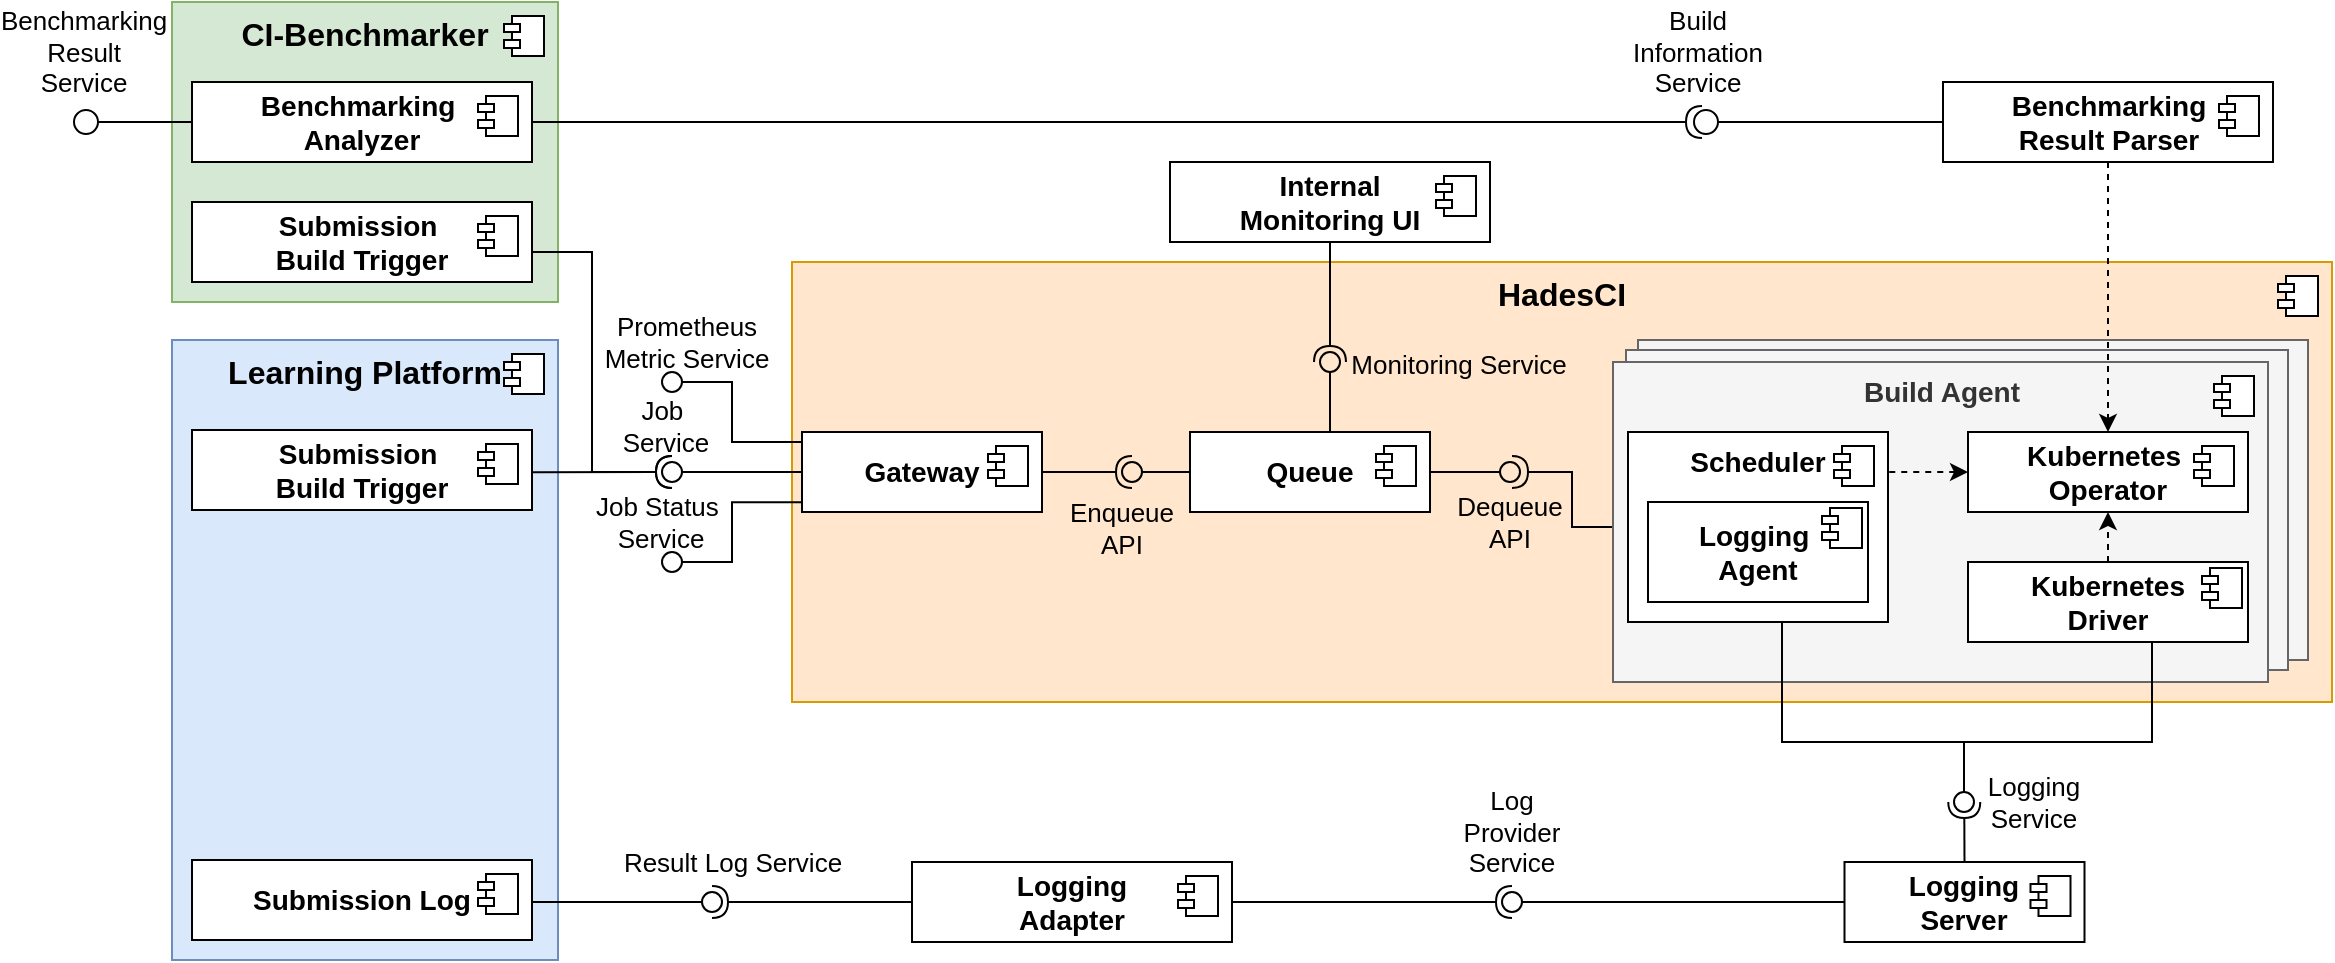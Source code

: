 <mxfile version="28.0.6">
  <diagram name="Page-1" id="5sfzbW5WqYGifv3yi1Ta">
    <mxGraphModel dx="1880" dy="687" grid="1" gridSize="10" guides="1" tooltips="1" connect="1" arrows="1" fold="1" page="1" pageScale="1" pageWidth="850" pageHeight="1100" math="0" shadow="0">
      <root>
        <mxCell id="0" />
        <mxCell id="1" parent="0" />
        <mxCell id="W1F6Wx6nJNxRu4szKEuM-1" value="&lt;div&gt;&lt;b&gt;HadesCI&lt;/b&gt;&lt;/div&gt;" style="html=1;dropTarget=0;whiteSpace=wrap;verticalAlign=top;fillColor=#ffe6cc;strokeColor=#d79b00;fontSize=16;" parent="1" vertex="1">
          <mxGeometry x="150" y="210" width="770" height="220" as="geometry" />
        </mxCell>
        <mxCell id="W1F6Wx6nJNxRu4szKEuM-2" value="" style="shape=module;jettyWidth=8;jettyHeight=4;" parent="W1F6Wx6nJNxRu4szKEuM-1" vertex="1">
          <mxGeometry x="1" width="20" height="20" relative="1" as="geometry">
            <mxPoint x="-27" y="7" as="offset" />
          </mxGeometry>
        </mxCell>
        <mxCell id="W1F6Wx6nJNxRu4szKEuM-66" value="" style="html=1;dropTarget=0;whiteSpace=wrap;horizontal=1;verticalAlign=top;fillColor=#f5f5f5;fontColor=#333333;strokeColor=#666666;" parent="1" vertex="1">
          <mxGeometry x="573" y="249" width="335" height="160" as="geometry" />
        </mxCell>
        <mxCell id="W1F6Wx6nJNxRu4szKEuM-64" value="" style="html=1;dropTarget=0;whiteSpace=wrap;horizontal=1;verticalAlign=top;fillColor=#f5f5f5;fontColor=#333333;strokeColor=#666666;" parent="1" vertex="1">
          <mxGeometry x="567" y="254" width="331" height="160" as="geometry" />
        </mxCell>
        <mxCell id="W1F6Wx6nJNxRu4szKEuM-3" value="&lt;div&gt;&lt;b&gt;Learning Platform&lt;/b&gt;&lt;/div&gt;" style="html=1;dropTarget=0;whiteSpace=wrap;verticalAlign=top;fillColor=#dae8fc;strokeColor=#6c8ebf;fontSize=16;" parent="1" vertex="1">
          <mxGeometry x="-160" y="249" width="193" height="310" as="geometry" />
        </mxCell>
        <mxCell id="W1F6Wx6nJNxRu4szKEuM-4" value="" style="shape=module;jettyWidth=8;jettyHeight=4;" parent="W1F6Wx6nJNxRu4szKEuM-3" vertex="1">
          <mxGeometry x="1" width="20" height="20" relative="1" as="geometry">
            <mxPoint x="-27" y="7" as="offset" />
          </mxGeometry>
        </mxCell>
        <mxCell id="W1F6Wx6nJNxRu4szKEuM-5" value="" style="rounded=0;orthogonalLoop=1;jettySize=auto;html=1;endArrow=oval;endFill=0;sketch=0;sourcePerimeterSpacing=0;targetPerimeterSpacing=0;endSize=10;edgeStyle=orthogonalEdgeStyle;" parent="1" source="W1F6Wx6nJNxRu4szKEuM-13" edge="1">
          <mxGeometry relative="1" as="geometry">
            <mxPoint x="80" y="325" as="sourcePoint" />
            <mxPoint x="90" y="270" as="targetPoint" />
            <Array as="points">
              <mxPoint x="120" y="300" />
              <mxPoint x="120" y="270" />
            </Array>
          </mxGeometry>
        </mxCell>
        <mxCell id="W1F6Wx6nJNxRu4szKEuM-6" value="Prometheus&lt;div&gt;Metric Service&lt;/div&gt;" style="edgeLabel;html=1;align=center;verticalAlign=middle;resizable=0;points=[];labelBackgroundColor=none;fontSize=13;" parent="W1F6Wx6nJNxRu4szKEuM-5" vertex="1" connectable="0">
          <mxGeometry x="0.967" y="-3" relative="1" as="geometry">
            <mxPoint x="5" y="-17" as="offset" />
          </mxGeometry>
        </mxCell>
        <mxCell id="W1F6Wx6nJNxRu4szKEuM-7" value="" style="rounded=0;orthogonalLoop=1;jettySize=auto;html=1;endArrow=oval;endFill=0;sketch=0;sourcePerimeterSpacing=0;targetPerimeterSpacing=0;endSize=10;edgeStyle=orthogonalEdgeStyle;exitX=-0.002;exitY=0.877;exitDx=0;exitDy=0;exitPerimeter=0;" parent="1" source="W1F6Wx6nJNxRu4szKEuM-13" edge="1">
          <mxGeometry relative="1" as="geometry">
            <mxPoint x="70" y="320" as="sourcePoint" />
            <mxPoint x="90" y="360" as="targetPoint" />
            <Array as="points">
              <mxPoint x="120" y="330" />
              <mxPoint x="120" y="360" />
            </Array>
          </mxGeometry>
        </mxCell>
        <mxCell id="W1F6Wx6nJNxRu4szKEuM-8" value="Job Status&amp;nbsp;&lt;div&gt;&lt;span style=&quot;background-color: transparent; color: light-dark(rgb(0, 0, 0), rgb(255, 255, 255));&quot;&gt;Service&lt;/span&gt;&lt;/div&gt;" style="edgeLabel;html=1;align=center;verticalAlign=middle;resizable=0;points=[];labelBackgroundColor=none;fontSize=13;" parent="W1F6Wx6nJNxRu4szKEuM-7" vertex="1" connectable="0">
          <mxGeometry x="0.967" y="-3" relative="1" as="geometry">
            <mxPoint x="-8" y="-17" as="offset" />
          </mxGeometry>
        </mxCell>
        <mxCell id="W1F6Wx6nJNxRu4szKEuM-9" value="&lt;b style=&quot;background-color: initial;&quot;&gt;Logging&lt;/b&gt;&lt;div&gt;&lt;b style=&quot;background-color: initial;&quot;&gt;Adapter&lt;/b&gt;&lt;/div&gt;" style="html=1;dropTarget=0;whiteSpace=wrap;fontSize=14;" parent="1" vertex="1">
          <mxGeometry x="210" y="510" width="160" height="40" as="geometry" />
        </mxCell>
        <mxCell id="W1F6Wx6nJNxRu4szKEuM-10" value="" style="shape=module;jettyWidth=8;jettyHeight=4;" parent="W1F6Wx6nJNxRu4szKEuM-9" vertex="1">
          <mxGeometry x="1" width="20" height="20" relative="1" as="geometry">
            <mxPoint x="-27" y="7" as="offset" />
          </mxGeometry>
        </mxCell>
        <mxCell id="W1F6Wx6nJNxRu4szKEuM-11" value="&lt;b&gt;Build Agent&lt;/b&gt;" style="html=1;dropTarget=0;whiteSpace=wrap;horizontal=1;verticalAlign=top;fillColor=#f5f5f5;fontColor=#333333;strokeColor=#666666;fontSize=14;" parent="1" vertex="1">
          <mxGeometry x="560.5" y="260" width="327.5" height="160" as="geometry" />
        </mxCell>
        <mxCell id="W1F6Wx6nJNxRu4szKEuM-12" value="" style="shape=module;jettyWidth=8;jettyHeight=4;" parent="W1F6Wx6nJNxRu4szKEuM-11" vertex="1">
          <mxGeometry x="1" width="20" height="20" relative="1" as="geometry">
            <mxPoint x="-27" y="7" as="offset" />
          </mxGeometry>
        </mxCell>
        <mxCell id="W1F6Wx6nJNxRu4szKEuM-13" value="&lt;div&gt;&lt;b&gt;Gateway&lt;/b&gt;&lt;/div&gt;" style="html=1;dropTarget=0;whiteSpace=wrap;fontSize=14;" parent="1" vertex="1">
          <mxGeometry x="155" y="295" width="120" height="40" as="geometry" />
        </mxCell>
        <mxCell id="W1F6Wx6nJNxRu4szKEuM-14" value="" style="shape=module;jettyWidth=8;jettyHeight=4;" parent="W1F6Wx6nJNxRu4szKEuM-13" vertex="1">
          <mxGeometry x="1" width="20" height="20" relative="1" as="geometry">
            <mxPoint x="-27" y="7" as="offset" />
          </mxGeometry>
        </mxCell>
        <mxCell id="W1F6Wx6nJNxRu4szKEuM-15" value="&lt;b&gt;Queue&lt;/b&gt;" style="html=1;dropTarget=0;whiteSpace=wrap;fontSize=14;" parent="1" vertex="1">
          <mxGeometry x="349" y="295" width="120" height="40" as="geometry" />
        </mxCell>
        <mxCell id="W1F6Wx6nJNxRu4szKEuM-16" value="" style="shape=module;jettyWidth=8;jettyHeight=4;" parent="W1F6Wx6nJNxRu4szKEuM-15" vertex="1">
          <mxGeometry x="1" width="20" height="20" relative="1" as="geometry">
            <mxPoint x="-27" y="7" as="offset" />
          </mxGeometry>
        </mxCell>
        <mxCell id="W1F6Wx6nJNxRu4szKEuM-17" value="&lt;b&gt;Scheduler&lt;/b&gt;" style="html=1;dropTarget=0;whiteSpace=wrap;verticalAlign=top;fontSize=14;" parent="1" vertex="1">
          <mxGeometry x="568" y="295" width="130" height="95" as="geometry" />
        </mxCell>
        <mxCell id="W1F6Wx6nJNxRu4szKEuM-18" value="" style="shape=module;jettyWidth=8;jettyHeight=4;" parent="W1F6Wx6nJNxRu4szKEuM-17" vertex="1">
          <mxGeometry x="1" width="20" height="20" relative="1" as="geometry">
            <mxPoint x="-27" y="7" as="offset" />
          </mxGeometry>
        </mxCell>
        <mxCell id="W1F6Wx6nJNxRu4szKEuM-19" value="&lt;b&gt;Kubernetes&amp;nbsp;&lt;/b&gt;&lt;div&gt;&lt;b&gt;Operator&lt;/b&gt;&lt;/div&gt;" style="html=1;dropTarget=0;whiteSpace=wrap;fontSize=14;" parent="1" vertex="1">
          <mxGeometry x="738" y="295" width="140" height="40" as="geometry" />
        </mxCell>
        <mxCell id="W1F6Wx6nJNxRu4szKEuM-20" value="" style="shape=module;jettyWidth=8;jettyHeight=4;" parent="W1F6Wx6nJNxRu4szKEuM-19" vertex="1">
          <mxGeometry x="1" width="20" height="20" relative="1" as="geometry">
            <mxPoint x="-27" y="7" as="offset" />
          </mxGeometry>
        </mxCell>
        <mxCell id="W1F6Wx6nJNxRu4szKEuM-21" value="" style="rounded=0;orthogonalLoop=1;jettySize=auto;html=1;endArrow=halfCircle;endFill=0;endSize=6;strokeWidth=1;sketch=0;exitX=1;exitY=0.5;exitDx=0;exitDy=0;edgeStyle=orthogonalEdgeStyle;" parent="1" source="W1F6Wx6nJNxRu4szKEuM-13" edge="1">
          <mxGeometry relative="1" as="geometry">
            <mxPoint x="430" y="430" as="sourcePoint" />
            <mxPoint x="320" y="315" as="targetPoint" />
          </mxGeometry>
        </mxCell>
        <mxCell id="W1F6Wx6nJNxRu4szKEuM-22" value="" style="rounded=0;orthogonalLoop=1;jettySize=auto;html=1;endArrow=oval;endFill=0;sketch=0;sourcePerimeterSpacing=0;targetPerimeterSpacing=0;endSize=10;exitX=0;exitY=0.5;exitDx=0;exitDy=0;edgeStyle=orthogonalEdgeStyle;" parent="1" source="W1F6Wx6nJNxRu4szKEuM-15" edge="1">
          <mxGeometry relative="1" as="geometry">
            <mxPoint x="260" y="365" as="sourcePoint" />
            <mxPoint x="320" y="315" as="targetPoint" />
          </mxGeometry>
        </mxCell>
        <mxCell id="W1F6Wx6nJNxRu4szKEuM-23" value="" style="ellipse;whiteSpace=wrap;html=1;align=center;aspect=fixed;fillColor=none;strokeColor=none;resizable=0;perimeter=centerPerimeter;rotatable=0;allowArrows=0;points=[];outlineConnect=1;" parent="1" vertex="1">
          <mxGeometry x="275" y="360" width="10" height="10" as="geometry" />
        </mxCell>
        <mxCell id="W1F6Wx6nJNxRu4szKEuM-24" value="" style="rounded=0;orthogonalLoop=1;jettySize=auto;html=1;endArrow=halfCircle;endFill=0;endSize=6;strokeWidth=1;sketch=0;exitX=0;exitY=0.5;exitDx=0;exitDy=0;edgeStyle=orthogonalEdgeStyle;" parent="1" edge="1">
          <mxGeometry relative="1" as="geometry">
            <mxPoint x="560" y="342.5" as="sourcePoint" />
            <mxPoint x="510" y="315" as="targetPoint" />
            <Array as="points">
              <mxPoint x="540" y="343" />
              <mxPoint x="540" y="315" />
            </Array>
          </mxGeometry>
        </mxCell>
        <mxCell id="W1F6Wx6nJNxRu4szKEuM-25" value="" style="rounded=0;orthogonalLoop=1;jettySize=auto;html=1;endArrow=oval;endFill=0;sketch=0;sourcePerimeterSpacing=0;targetPerimeterSpacing=0;endSize=10;exitX=1;exitY=0.5;exitDx=0;exitDy=0;edgeStyle=orthogonalEdgeStyle;" parent="1" source="W1F6Wx6nJNxRu4szKEuM-15" target="W1F6Wx6nJNxRu4szKEuM-26" edge="1">
          <mxGeometry relative="1" as="geometry">
            <mxPoint x="490" y="315" as="sourcePoint" />
          </mxGeometry>
        </mxCell>
        <mxCell id="W1F6Wx6nJNxRu4szKEuM-26" value="" style="ellipse;whiteSpace=wrap;html=1;align=center;aspect=fixed;fillColor=none;strokeColor=none;resizable=0;perimeter=centerPerimeter;rotatable=0;allowArrows=0;points=[];outlineConnect=1;" parent="1" vertex="1">
          <mxGeometry x="504" y="310" width="10" height="10" as="geometry" />
        </mxCell>
        <mxCell id="W1F6Wx6nJNxRu4szKEuM-27" value="" style="endArrow=none;dashed=1;endFill=0;endSize=12;html=1;rounded=0;exitX=0;exitY=0.5;exitDx=0;exitDy=0;edgeStyle=orthogonalEdgeStyle;startArrow=classic;startFill=1;" parent="1" source="W1F6Wx6nJNxRu4szKEuM-19" target="W1F6Wx6nJNxRu4szKEuM-17" edge="1">
          <mxGeometry width="160" relative="1" as="geometry">
            <mxPoint x="638" y="330" as="sourcePoint" />
            <mxPoint x="478" y="330" as="targetPoint" />
            <Array as="points">
              <mxPoint x="708" y="315" />
              <mxPoint x="708" y="315" />
            </Array>
          </mxGeometry>
        </mxCell>
        <mxCell id="W1F6Wx6nJNxRu4szKEuM-28" value="Enqueue API" style="text;html=1;align=center;verticalAlign=middle;whiteSpace=wrap;rounded=0;fontSize=13;" parent="1" vertex="1">
          <mxGeometry x="285" y="327.5" width="60" height="30" as="geometry" />
        </mxCell>
        <mxCell id="W1F6Wx6nJNxRu4szKEuM-29" value="Dequeue API" style="text;html=1;align=center;verticalAlign=middle;whiteSpace=wrap;rounded=0;fontSize=13;" parent="1" vertex="1">
          <mxGeometry x="479" y="325" width="60" height="30" as="geometry" />
        </mxCell>
        <mxCell id="W1F6Wx6nJNxRu4szKEuM-30" value="" style="rounded=0;orthogonalLoop=1;jettySize=auto;html=1;endArrow=oval;endFill=0;sketch=0;sourcePerimeterSpacing=0;targetPerimeterSpacing=0;endSize=10;edgeStyle=orthogonalEdgeStyle;" parent="1" source="W1F6Wx6nJNxRu4szKEuM-13" edge="1">
          <mxGeometry relative="1" as="geometry">
            <mxPoint x="470" y="395" as="sourcePoint" />
            <mxPoint x="90" y="315" as="targetPoint" />
            <Array as="points" />
          </mxGeometry>
        </mxCell>
        <mxCell id="W1F6Wx6nJNxRu4szKEuM-31" value="" style="ellipse;whiteSpace=wrap;html=1;align=center;aspect=fixed;fillColor=none;strokeColor=none;resizable=0;perimeter=centerPerimeter;rotatable=0;allowArrows=0;points=[];outlineConnect=1;" parent="1" vertex="1">
          <mxGeometry x="485" y="390" width="10" height="10" as="geometry" />
        </mxCell>
        <mxCell id="W1F6Wx6nJNxRu4szKEuM-32" value="Job&amp;nbsp;&lt;div&gt;Service&lt;/div&gt;" style="text;html=1;align=center;verticalAlign=middle;whiteSpace=wrap;rounded=0;fontSize=13;" parent="1" vertex="1">
          <mxGeometry x="52" y="285" width="70" height="14" as="geometry" />
        </mxCell>
        <mxCell id="W1F6Wx6nJNxRu4szKEuM-33" value="&lt;div&gt;&lt;b style=&quot;background-color: initial;&quot;&gt;Logging&lt;/b&gt;&lt;/div&gt;&lt;div&gt;&lt;b style=&quot;background-color: initial;&quot;&gt;Server&lt;/b&gt;&lt;/div&gt;" style="html=1;dropTarget=0;whiteSpace=wrap;fontSize=14;" parent="1" vertex="1">
          <mxGeometry x="676.25" y="510" width="120" height="40" as="geometry" />
        </mxCell>
        <mxCell id="W1F6Wx6nJNxRu4szKEuM-34" value="" style="shape=module;jettyWidth=8;jettyHeight=4;" parent="W1F6Wx6nJNxRu4szKEuM-33" vertex="1">
          <mxGeometry x="1" width="20" height="20" relative="1" as="geometry">
            <mxPoint x="-27" y="7" as="offset" />
          </mxGeometry>
        </mxCell>
        <mxCell id="W1F6Wx6nJNxRu4szKEuM-35" style="edgeStyle=orthogonalEdgeStyle;rounded=0;orthogonalLoop=1;jettySize=auto;html=1;dashed=1;" parent="1" source="W1F6Wx6nJNxRu4szKEuM-36" target="W1F6Wx6nJNxRu4szKEuM-19" edge="1">
          <mxGeometry relative="1" as="geometry">
            <Array as="points">
              <mxPoint x="838" y="380" />
            </Array>
          </mxGeometry>
        </mxCell>
        <mxCell id="W1F6Wx6nJNxRu4szKEuM-36" value="&lt;div&gt;&lt;b&gt;Kubernetes&lt;/b&gt;&lt;/div&gt;&lt;div&gt;&lt;b style=&quot;background-color: transparent; color: light-dark(rgb(0, 0, 0), rgb(255, 255, 255));&quot;&gt;Driver&lt;/b&gt;&lt;/div&gt;" style="html=1;dropTarget=0;whiteSpace=wrap;fontSize=14;" parent="1" vertex="1">
          <mxGeometry x="738" y="360" width="140" height="40" as="geometry" />
        </mxCell>
        <mxCell id="W1F6Wx6nJNxRu4szKEuM-37" value="" style="shape=module;jettyWidth=8;jettyHeight=4;" parent="W1F6Wx6nJNxRu4szKEuM-36" vertex="1">
          <mxGeometry x="1" width="20" height="20" relative="1" as="geometry">
            <mxPoint x="-23" y="3" as="offset" />
          </mxGeometry>
        </mxCell>
        <mxCell id="W1F6Wx6nJNxRu4szKEuM-41" value="" style="ellipse;whiteSpace=wrap;html=1;align=center;aspect=fixed;fillColor=none;strokeColor=none;resizable=0;perimeter=centerPerimeter;rotatable=0;allowArrows=0;points=[];outlineConnect=1;" parent="1" vertex="1">
          <mxGeometry x="750" y="470" width="10" height="10" as="geometry" />
        </mxCell>
        <mxCell id="W1F6Wx6nJNxRu4szKEuM-42" value="&lt;b&gt;Internal&lt;/b&gt;&lt;div&gt;&lt;b&gt;Monitoring UI&lt;/b&gt;&lt;/div&gt;" style="html=1;dropTarget=0;whiteSpace=wrap;fontSize=14;" parent="1" vertex="1">
          <mxGeometry x="339" y="160" width="160" height="40" as="geometry" />
        </mxCell>
        <mxCell id="W1F6Wx6nJNxRu4szKEuM-43" value="" style="shape=module;jettyWidth=8;jettyHeight=4;" parent="W1F6Wx6nJNxRu4szKEuM-42" vertex="1">
          <mxGeometry x="1" width="20" height="20" relative="1" as="geometry">
            <mxPoint x="-27" y="7" as="offset" />
          </mxGeometry>
        </mxCell>
        <mxCell id="W1F6Wx6nJNxRu4szKEuM-44" value="" style="rounded=0;orthogonalLoop=1;jettySize=auto;html=1;endArrow=halfCircle;endFill=0;endSize=6;strokeWidth=1;sketch=0;edgeStyle=orthogonalEdgeStyle;" parent="1" edge="1">
          <mxGeometry relative="1" as="geometry">
            <mxPoint x="419" y="200" as="sourcePoint" />
            <mxPoint x="419" y="260" as="targetPoint" />
          </mxGeometry>
        </mxCell>
        <mxCell id="W1F6Wx6nJNxRu4szKEuM-45" value="" style="rounded=0;orthogonalLoop=1;jettySize=auto;html=1;endArrow=oval;endFill=0;sketch=0;sourcePerimeterSpacing=0;targetPerimeterSpacing=0;endSize=10;edgeStyle=orthogonalEdgeStyle;fontStyle=4" parent="1" edge="1">
          <mxGeometry relative="1" as="geometry">
            <mxPoint x="408" y="295" as="sourcePoint" />
            <mxPoint x="419" y="260" as="targetPoint" />
          </mxGeometry>
        </mxCell>
        <mxCell id="W1F6Wx6nJNxRu4szKEuM-46" value="Monitoring Service" style="edgeLabel;html=1;align=center;verticalAlign=middle;resizable=0;points=[];labelBackgroundColor=none;fontSize=13;" parent="W1F6Wx6nJNxRu4szKEuM-45" vertex="1" connectable="0">
          <mxGeometry x="0.627" relative="1" as="geometry">
            <mxPoint x="64" y="-8" as="offset" />
          </mxGeometry>
        </mxCell>
        <mxCell id="W1F6Wx6nJNxRu4szKEuM-47" value="" style="rounded=0;orthogonalLoop=1;jettySize=auto;html=1;endArrow=halfCircle;endFill=0;endSize=6;strokeWidth=1;sketch=0;exitX=1;exitY=0.5;exitDx=0;exitDy=0;edgeStyle=orthogonalEdgeStyle;" parent="1" source="W1F6Wx6nJNxRu4szKEuM-9" edge="1">
          <mxGeometry relative="1" as="geometry">
            <mxPoint x="440" y="530" as="sourcePoint" />
            <mxPoint x="510" y="530" as="targetPoint" />
          </mxGeometry>
        </mxCell>
        <mxCell id="W1F6Wx6nJNxRu4szKEuM-48" value="" style="rounded=0;orthogonalLoop=1;jettySize=auto;html=1;endArrow=oval;endFill=0;sketch=0;sourcePerimeterSpacing=0;targetPerimeterSpacing=0;endSize=10;edgeStyle=orthogonalEdgeStyle;" parent="1" source="W1F6Wx6nJNxRu4szKEuM-33" edge="1">
          <mxGeometry relative="1" as="geometry">
            <mxPoint x="560" y="530" as="sourcePoint" />
            <mxPoint x="510" y="530" as="targetPoint" />
          </mxGeometry>
        </mxCell>
        <mxCell id="W1F6Wx6nJNxRu4szKEuM-50" value="Log Provider Service" style="text;html=1;align=center;verticalAlign=middle;whiteSpace=wrap;rounded=0;fontSize=13;" parent="1" vertex="1">
          <mxGeometry x="480" y="480" width="60" height="30" as="geometry" />
        </mxCell>
        <mxCell id="W1F6Wx6nJNxRu4szKEuM-51" value="&lt;div&gt;&lt;b&gt;Submission Log&lt;/b&gt;&lt;/div&gt;" style="html=1;dropTarget=0;whiteSpace=wrap;fontSize=14;" parent="1" vertex="1">
          <mxGeometry x="-150" y="509" width="170" height="40" as="geometry" />
        </mxCell>
        <mxCell id="W1F6Wx6nJNxRu4szKEuM-52" value="" style="shape=module;jettyWidth=8;jettyHeight=4;" parent="W1F6Wx6nJNxRu4szKEuM-51" vertex="1">
          <mxGeometry x="1" width="20" height="20" relative="1" as="geometry">
            <mxPoint x="-27" y="7" as="offset" />
          </mxGeometry>
        </mxCell>
        <mxCell id="W1F6Wx6nJNxRu4szKEuM-54" value="" style="rounded=0;orthogonalLoop=1;jettySize=auto;html=1;endArrow=halfCircle;endFill=0;endSize=6;strokeWidth=1;sketch=0;edgeStyle=orthogonalEdgeStyle;" parent="1" source="W1F6Wx6nJNxRu4szKEuM-9" edge="1">
          <mxGeometry relative="1" as="geometry">
            <mxPoint x="-105" y="440" as="sourcePoint" />
            <mxPoint x="110" y="530" as="targetPoint" />
          </mxGeometry>
        </mxCell>
        <mxCell id="W1F6Wx6nJNxRu4szKEuM-55" value="" style="rounded=0;orthogonalLoop=1;jettySize=auto;html=1;endArrow=oval;endFill=0;sketch=0;sourcePerimeterSpacing=0;targetPerimeterSpacing=0;endSize=10;edgeStyle=orthogonalEdgeStyle;" parent="1" source="W1F6Wx6nJNxRu4szKEuM-51" target="W1F6Wx6nJNxRu4szKEuM-57" edge="1">
          <mxGeometry relative="1" as="geometry">
            <mxPoint x="-105" y="550" as="sourcePoint" />
            <Array as="points">
              <mxPoint x="-85" y="530" />
            </Array>
          </mxGeometry>
        </mxCell>
        <mxCell id="W1F6Wx6nJNxRu4szKEuM-56" value="Result Log Service" style="edgeLabel;html=1;align=center;verticalAlign=middle;resizable=0;points=[];labelBackgroundColor=none;fontSize=13;" parent="W1F6Wx6nJNxRu4szKEuM-55" vertex="1" connectable="0">
          <mxGeometry x="0.625" y="1" relative="1" as="geometry">
            <mxPoint x="27" y="-19" as="offset" />
          </mxGeometry>
        </mxCell>
        <mxCell id="W1F6Wx6nJNxRu4szKEuM-57" value="" style="ellipse;whiteSpace=wrap;html=1;align=center;aspect=fixed;fillColor=none;strokeColor=none;resizable=0;perimeter=centerPerimeter;rotatable=0;allowArrows=0;points=[];outlineConnect=1;" parent="1" vertex="1">
          <mxGeometry x="105" y="525" width="10" height="10" as="geometry" />
        </mxCell>
        <mxCell id="W1F6Wx6nJNxRu4szKEuM-58" value="&lt;b&gt;Submission&amp;nbsp;&lt;/b&gt;&lt;div&gt;&lt;b&gt;Build Trigger&lt;/b&gt;&lt;/div&gt;" style="html=1;dropTarget=0;whiteSpace=wrap;fontSize=14;" parent="1" vertex="1">
          <mxGeometry x="-150" y="294" width="170" height="40" as="geometry" />
        </mxCell>
        <mxCell id="W1F6Wx6nJNxRu4szKEuM-59" value="" style="shape=module;jettyWidth=8;jettyHeight=4;" parent="W1F6Wx6nJNxRu4szKEuM-58" vertex="1">
          <mxGeometry x="1" width="20" height="20" relative="1" as="geometry">
            <mxPoint x="-27" y="7" as="offset" />
          </mxGeometry>
        </mxCell>
        <mxCell id="W1F6Wx6nJNxRu4szKEuM-60" value="" style="rounded=0;orthogonalLoop=1;jettySize=auto;html=1;endArrow=halfCircle;endFill=0;endSize=6;strokeWidth=1;sketch=0;edgeStyle=orthogonalEdgeStyle;exitX=1;exitY=0.529;exitDx=0;exitDy=0;exitPerimeter=0;" parent="1" source="W1F6Wx6nJNxRu4szKEuM-58" edge="1">
          <mxGeometry relative="1" as="geometry">
            <mxPoint x="-150" y="315.032" as="sourcePoint" />
            <Array as="points">
              <mxPoint x="20" y="315" />
            </Array>
            <mxPoint x="90" y="315" as="targetPoint" />
          </mxGeometry>
        </mxCell>
        <mxCell id="W1F6Wx6nJNxRu4szKEuM-61" value="&lt;b&gt;Logging&amp;nbsp;&lt;/b&gt;&lt;div&gt;&lt;div&gt;&lt;b&gt;Agent&lt;/b&gt;&lt;/div&gt;&lt;/div&gt;" style="html=1;dropTarget=0;whiteSpace=wrap;fontSize=14;" parent="1" vertex="1">
          <mxGeometry x="578" y="330" width="110" height="50" as="geometry" />
        </mxCell>
        <mxCell id="W1F6Wx6nJNxRu4szKEuM-62" value="" style="shape=module;jettyWidth=8;jettyHeight=4;" parent="W1F6Wx6nJNxRu4szKEuM-61" vertex="1">
          <mxGeometry x="1" width="20" height="20" relative="1" as="geometry">
            <mxPoint x="-23" y="3" as="offset" />
          </mxGeometry>
        </mxCell>
        <mxCell id="TGGplu-Eh7ez0T3sZZmc-1" value="" style="rounded=0;orthogonalLoop=1;jettySize=auto;html=1;endArrow=halfCircle;endFill=0;endSize=6;strokeWidth=1;sketch=0;exitX=0.5;exitY=0;exitDx=0;exitDy=0;edgeStyle=orthogonalEdgeStyle;" parent="1" source="W1F6Wx6nJNxRu4szKEuM-33" edge="1">
          <mxGeometry relative="1" as="geometry">
            <mxPoint x="732.38" y="510" as="sourcePoint" />
            <mxPoint x="736.13" y="480" as="targetPoint" />
            <Array as="points">
              <mxPoint x="736" y="510" />
            </Array>
          </mxGeometry>
        </mxCell>
        <mxCell id="TGGplu-Eh7ez0T3sZZmc-2" value="" style="rounded=0;orthogonalLoop=1;jettySize=auto;html=1;endArrow=oval;endFill=0;sketch=0;sourcePerimeterSpacing=0;targetPerimeterSpacing=0;endSize=10;edgeStyle=orthogonalEdgeStyle;exitX=0.5;exitY=1;exitDx=0;exitDy=0;" parent="1" source="W1F6Wx6nJNxRu4szKEuM-17" edge="1">
          <mxGeometry relative="1" as="geometry">
            <mxPoint x="651" y="390" as="sourcePoint" />
            <mxPoint x="736" y="480" as="targetPoint" />
            <Array as="points">
              <mxPoint x="645" y="450" />
              <mxPoint x="736" y="450" />
            </Array>
          </mxGeometry>
        </mxCell>
        <mxCell id="TGGplu-Eh7ez0T3sZZmc-3" value="" style="rounded=0;orthogonalLoop=1;jettySize=auto;html=1;endArrow=none;endFill=0;sketch=0;sourcePerimeterSpacing=0;targetPerimeterSpacing=0;endSize=10;edgeStyle=orthogonalEdgeStyle;exitX=0.5;exitY=1;exitDx=0;exitDy=0;" parent="1" source="W1F6Wx6nJNxRu4szKEuM-36" edge="1">
          <mxGeometry relative="1" as="geometry">
            <mxPoint x="826" y="400" as="sourcePoint" />
            <mxPoint x="736" y="470" as="targetPoint" />
            <Array as="points">
              <mxPoint x="830" y="450" />
              <mxPoint x="736" y="450" />
            </Array>
          </mxGeometry>
        </mxCell>
        <mxCell id="TGGplu-Eh7ez0T3sZZmc-4" value="Logging Service" style="text;html=1;align=center;verticalAlign=middle;whiteSpace=wrap;rounded=0;fontSize=13;" parent="1" vertex="1">
          <mxGeometry x="741" y="465" width="60" height="30" as="geometry" />
        </mxCell>
        <mxCell id="D0P3HB6UAAu13szkb-cK-1" value="&lt;div&gt;&lt;b&gt;CI-Benchmarker&lt;/b&gt;&lt;/div&gt;" style="html=1;dropTarget=0;whiteSpace=wrap;verticalAlign=top;fillColor=#d5e8d4;strokeColor=#82b366;fontSize=16;" parent="1" vertex="1">
          <mxGeometry x="-160" y="80" width="193" height="150" as="geometry" />
        </mxCell>
        <mxCell id="D0P3HB6UAAu13szkb-cK-2" value="" style="shape=module;jettyWidth=8;jettyHeight=4;" parent="D0P3HB6UAAu13szkb-cK-1" vertex="1">
          <mxGeometry x="1" width="20" height="20" relative="1" as="geometry">
            <mxPoint x="-27" y="7" as="offset" />
          </mxGeometry>
        </mxCell>
        <mxCell id="D0P3HB6UAAu13szkb-cK-12" style="edgeStyle=orthogonalEdgeStyle;rounded=0;orthogonalLoop=1;jettySize=auto;html=1;endArrow=halfCircle;endFill=0;" parent="1" edge="1">
          <mxGeometry relative="1" as="geometry">
            <mxPoint x="90" y="315" as="targetPoint" />
            <mxPoint x="-40" y="205" as="sourcePoint" />
            <Array as="points">
              <mxPoint x="50" y="205" />
              <mxPoint x="50" y="315" />
            </Array>
          </mxGeometry>
        </mxCell>
        <mxCell id="D0P3HB6UAAu13szkb-cK-5" value="&lt;b&gt;Submission&amp;nbsp;&lt;/b&gt;&lt;div&gt;&lt;b&gt;Build Trigger&lt;/b&gt;&lt;/div&gt;" style="html=1;dropTarget=0;whiteSpace=wrap;fontSize=14;" parent="1" vertex="1">
          <mxGeometry x="-150" y="180" width="170" height="40" as="geometry" />
        </mxCell>
        <mxCell id="D0P3HB6UAAu13szkb-cK-6" value="" style="shape=module;jettyWidth=8;jettyHeight=4;" parent="D0P3HB6UAAu13szkb-cK-5" vertex="1">
          <mxGeometry x="1" width="20" height="20" relative="1" as="geometry">
            <mxPoint x="-27" y="7" as="offset" />
          </mxGeometry>
        </mxCell>
        <mxCell id="D0P3HB6UAAu13szkb-cK-18" style="edgeStyle=orthogonalEdgeStyle;rounded=0;orthogonalLoop=1;jettySize=auto;html=1;endArrow=halfCircle;endFill=0;" parent="1" source="D0P3HB6UAAu13szkb-cK-9" edge="1">
          <mxGeometry relative="1" as="geometry">
            <mxPoint x="605" y="140" as="targetPoint" />
          </mxGeometry>
        </mxCell>
        <mxCell id="D0P3HB6UAAu13szkb-cK-20" style="edgeStyle=orthogonalEdgeStyle;rounded=0;orthogonalLoop=1;jettySize=auto;html=1;endArrow=circle;endFill=0;endSize=5;" parent="1" source="D0P3HB6UAAu13szkb-cK-9" edge="1">
          <mxGeometry relative="1" as="geometry">
            <mxPoint x="-210" y="140" as="targetPoint" />
          </mxGeometry>
        </mxCell>
        <mxCell id="D0P3HB6UAAu13szkb-cK-9" value="&lt;b&gt;Benchmarking&amp;nbsp;&lt;/b&gt;&lt;div&gt;&lt;b&gt;Analyzer&lt;/b&gt;&lt;/div&gt;" style="html=1;dropTarget=0;whiteSpace=wrap;fontSize=14;" parent="1" vertex="1">
          <mxGeometry x="-150" y="120" width="170" height="40" as="geometry" />
        </mxCell>
        <mxCell id="D0P3HB6UAAu13szkb-cK-10" value="" style="shape=module;jettyWidth=8;jettyHeight=4;" parent="D0P3HB6UAAu13szkb-cK-9" vertex="1">
          <mxGeometry x="1" width="20" height="20" relative="1" as="geometry">
            <mxPoint x="-27" y="7" as="offset" />
          </mxGeometry>
        </mxCell>
        <mxCell id="D0P3HB6UAAu13szkb-cK-16" style="edgeStyle=orthogonalEdgeStyle;rounded=0;orthogonalLoop=1;jettySize=auto;html=1;entryX=0.5;entryY=0;entryDx=0;entryDy=0;dashed=1;" parent="1" source="D0P3HB6UAAu13szkb-cK-13" target="W1F6Wx6nJNxRu4szKEuM-19" edge="1">
          <mxGeometry relative="1" as="geometry" />
        </mxCell>
        <mxCell id="D0P3HB6UAAu13szkb-cK-17" style="edgeStyle=orthogonalEdgeStyle;rounded=0;orthogonalLoop=1;jettySize=auto;html=1;endArrow=circle;endFill=0;endSize=5;" parent="1" source="D0P3HB6UAAu13szkb-cK-13" edge="1">
          <mxGeometry relative="1" as="geometry">
            <mxPoint x="600" y="140" as="targetPoint" />
          </mxGeometry>
        </mxCell>
        <mxCell id="D0P3HB6UAAu13szkb-cK-13" value="&lt;b&gt;Benchmarking&lt;/b&gt;&lt;div&gt;&lt;b&gt;Result P&lt;/b&gt;&lt;b style=&quot;background-color: transparent; color: light-dark(rgb(0, 0, 0), rgb(255, 255, 255));&quot;&gt;arser&lt;/b&gt;&lt;/div&gt;" style="html=1;dropTarget=0;whiteSpace=wrap;fontSize=14;" parent="1" vertex="1">
          <mxGeometry x="725.5" y="120" width="165" height="40" as="geometry" />
        </mxCell>
        <mxCell id="D0P3HB6UAAu13szkb-cK-14" value="" style="shape=module;jettyWidth=8;jettyHeight=4;" parent="D0P3HB6UAAu13szkb-cK-13" vertex="1">
          <mxGeometry x="1" width="20" height="20" relative="1" as="geometry">
            <mxPoint x="-27" y="7" as="offset" />
          </mxGeometry>
        </mxCell>
        <mxCell id="D0P3HB6UAAu13szkb-cK-19" value="Build Information Service" style="text;html=1;align=center;verticalAlign=middle;whiteSpace=wrap;rounded=0;fontSize=13;" parent="1" vertex="1">
          <mxGeometry x="572.5" y="90" width="60" height="30" as="geometry" />
        </mxCell>
        <mxCell id="D0P3HB6UAAu13szkb-cK-21" value="Benchmarking&lt;div&gt;Result&lt;/div&gt;&lt;div&gt;Service&lt;/div&gt;" style="text;html=1;align=center;verticalAlign=middle;whiteSpace=wrap;rounded=0;fontSize=13;" parent="1" vertex="1">
          <mxGeometry x="-234" y="90" width="60" height="30" as="geometry" />
        </mxCell>
      </root>
    </mxGraphModel>
  </diagram>
</mxfile>
